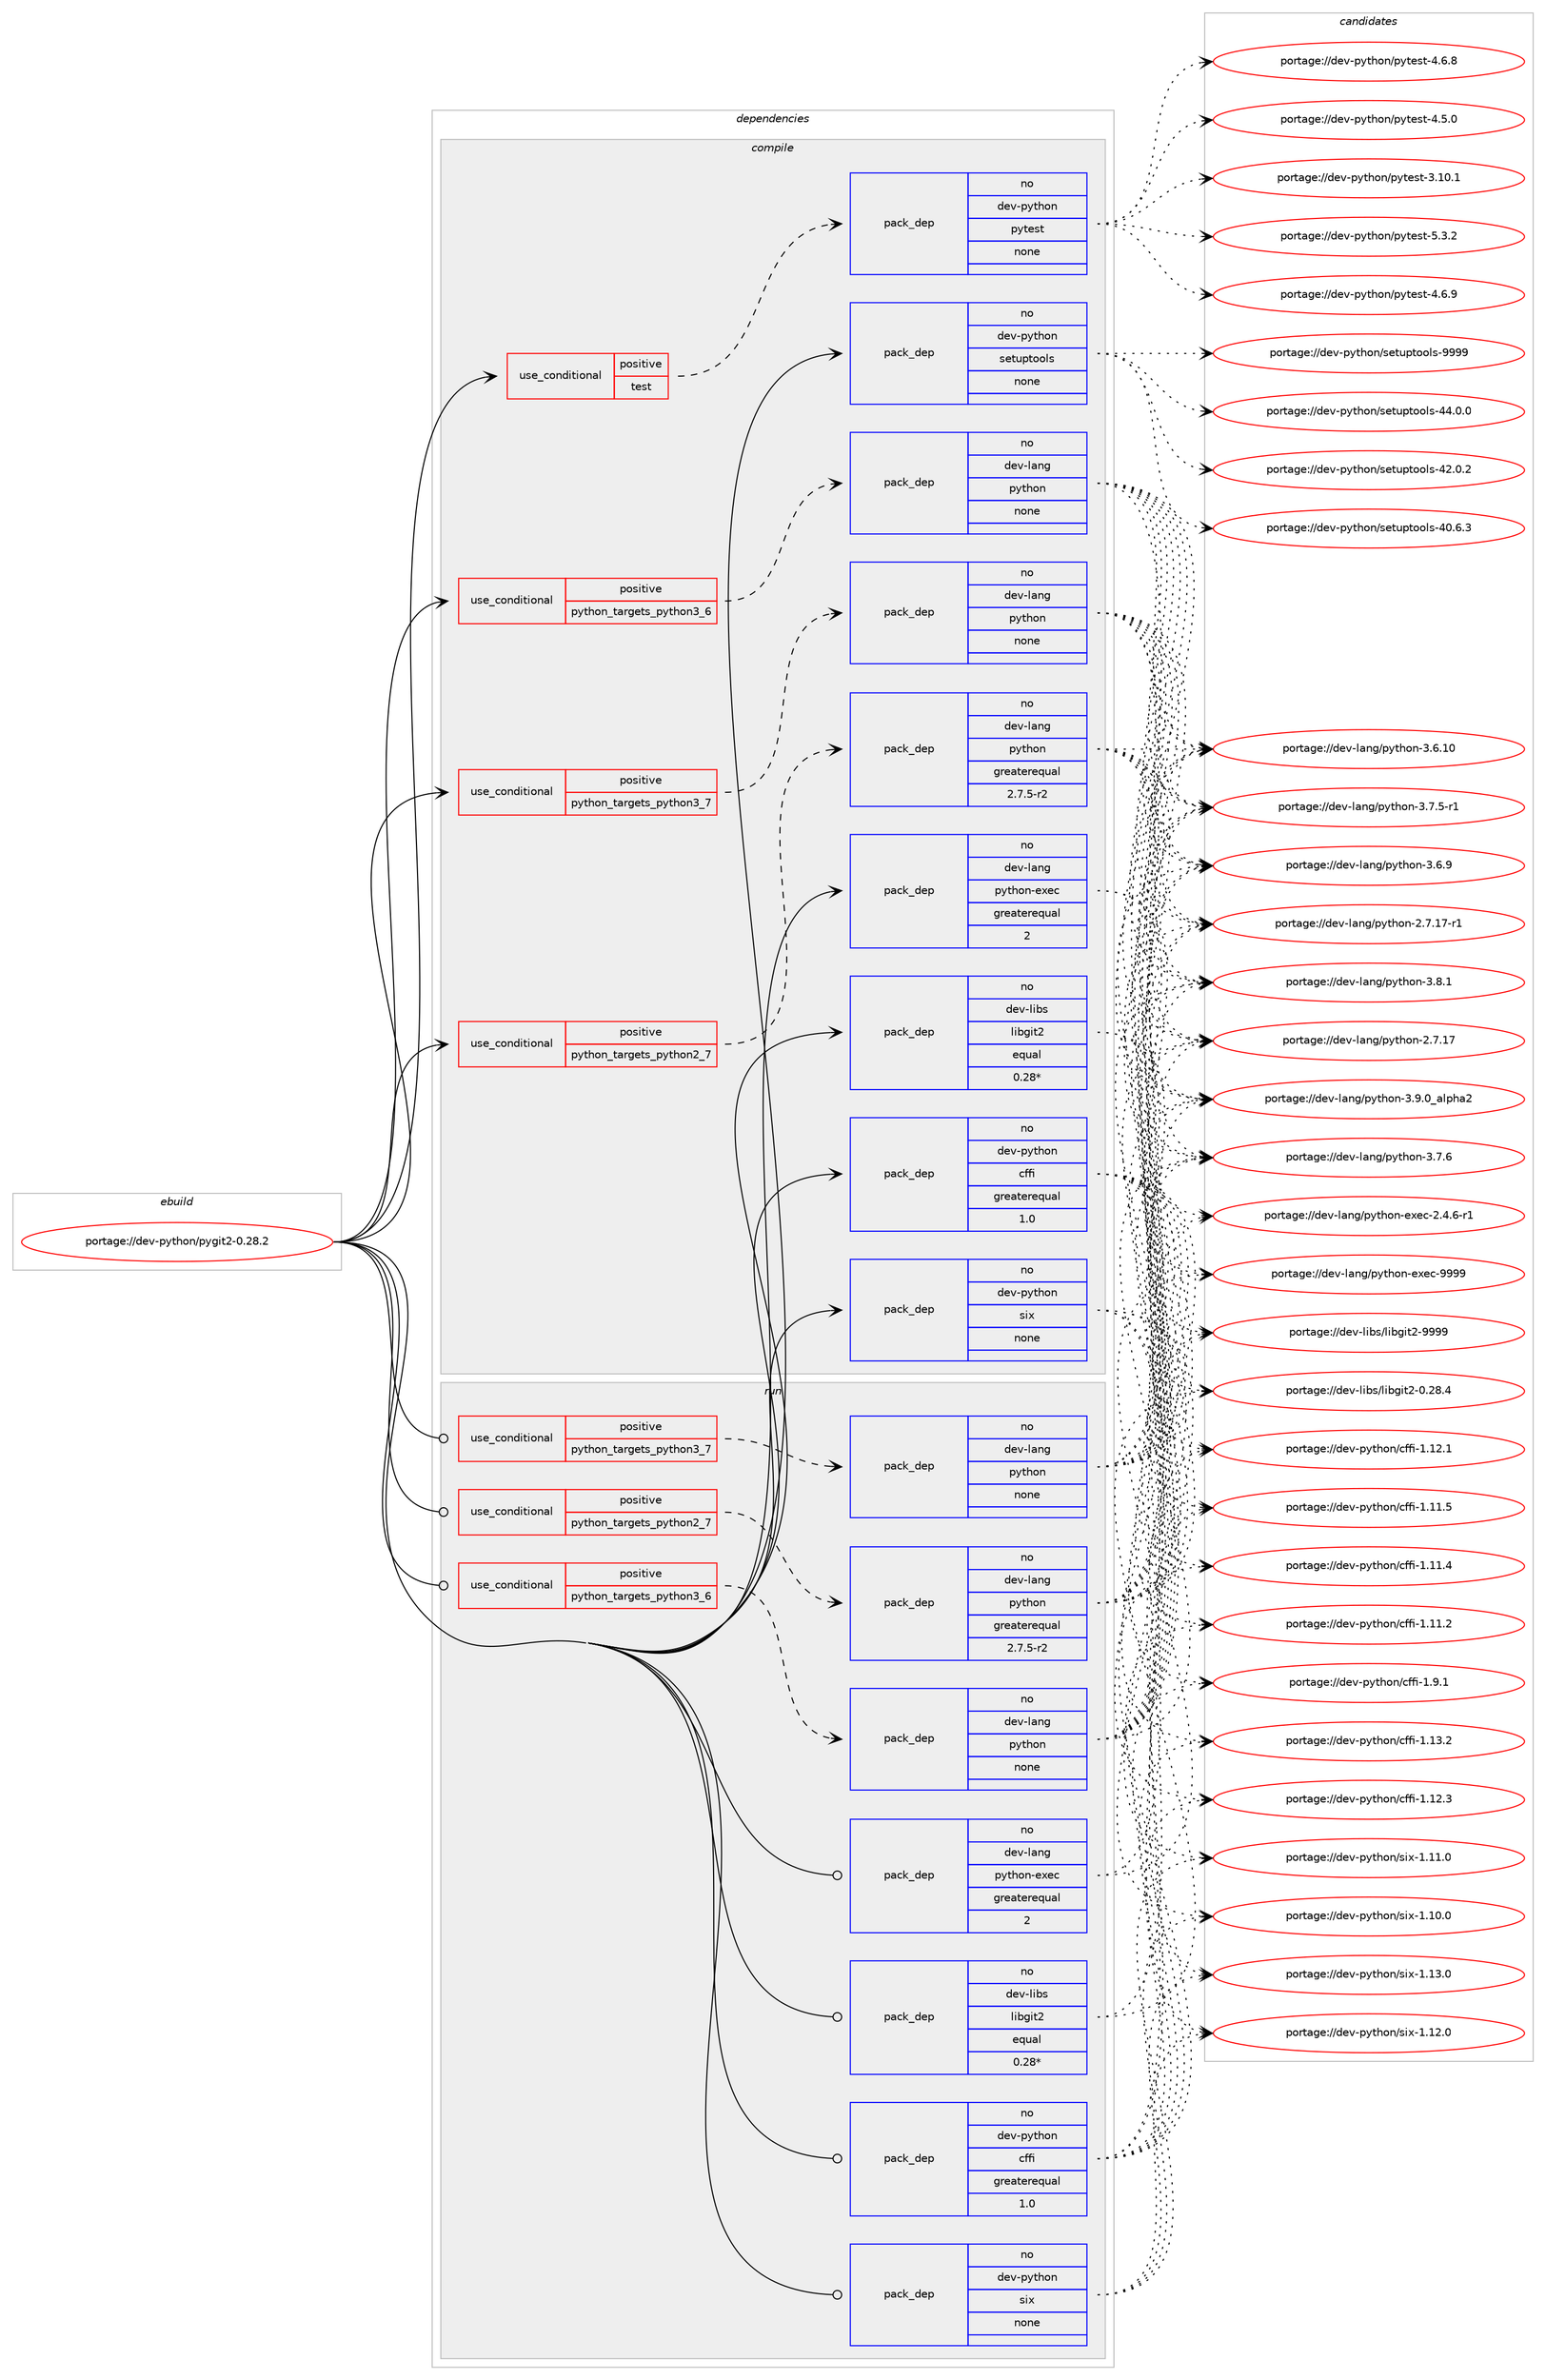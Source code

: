 digraph prolog {

# *************
# Graph options
# *************

newrank=true;
concentrate=true;
compound=true;
graph [rankdir=LR,fontname=Helvetica,fontsize=10,ranksep=1.5];#, ranksep=2.5, nodesep=0.2];
edge  [arrowhead=vee];
node  [fontname=Helvetica,fontsize=10];

# **********
# The ebuild
# **********

subgraph cluster_leftcol {
color=gray;
rank=same;
label=<<i>ebuild</i>>;
id [label="portage://dev-python/pygit2-0.28.2", color=red, width=4, href="../dev-python/pygit2-0.28.2.svg"];
}

# ****************
# The dependencies
# ****************

subgraph cluster_midcol {
color=gray;
label=<<i>dependencies</i>>;
subgraph cluster_compile {
fillcolor="#eeeeee";
style=filled;
label=<<i>compile</i>>;
subgraph cond109451 {
dependency438038 [label=<<TABLE BORDER="0" CELLBORDER="1" CELLSPACING="0" CELLPADDING="4"><TR><TD ROWSPAN="3" CELLPADDING="10">use_conditional</TD></TR><TR><TD>positive</TD></TR><TR><TD>python_targets_python2_7</TD></TR></TABLE>>, shape=none, color=red];
subgraph pack323649 {
dependency438039 [label=<<TABLE BORDER="0" CELLBORDER="1" CELLSPACING="0" CELLPADDING="4" WIDTH="220"><TR><TD ROWSPAN="6" CELLPADDING="30">pack_dep</TD></TR><TR><TD WIDTH="110">no</TD></TR><TR><TD>dev-lang</TD></TR><TR><TD>python</TD></TR><TR><TD>greaterequal</TD></TR><TR><TD>2.7.5-r2</TD></TR></TABLE>>, shape=none, color=blue];
}
dependency438038:e -> dependency438039:w [weight=20,style="dashed",arrowhead="vee"];
}
id:e -> dependency438038:w [weight=20,style="solid",arrowhead="vee"];
subgraph cond109452 {
dependency438040 [label=<<TABLE BORDER="0" CELLBORDER="1" CELLSPACING="0" CELLPADDING="4"><TR><TD ROWSPAN="3" CELLPADDING="10">use_conditional</TD></TR><TR><TD>positive</TD></TR><TR><TD>python_targets_python3_6</TD></TR></TABLE>>, shape=none, color=red];
subgraph pack323650 {
dependency438041 [label=<<TABLE BORDER="0" CELLBORDER="1" CELLSPACING="0" CELLPADDING="4" WIDTH="220"><TR><TD ROWSPAN="6" CELLPADDING="30">pack_dep</TD></TR><TR><TD WIDTH="110">no</TD></TR><TR><TD>dev-lang</TD></TR><TR><TD>python</TD></TR><TR><TD>none</TD></TR><TR><TD></TD></TR></TABLE>>, shape=none, color=blue];
}
dependency438040:e -> dependency438041:w [weight=20,style="dashed",arrowhead="vee"];
}
id:e -> dependency438040:w [weight=20,style="solid",arrowhead="vee"];
subgraph cond109453 {
dependency438042 [label=<<TABLE BORDER="0" CELLBORDER="1" CELLSPACING="0" CELLPADDING="4"><TR><TD ROWSPAN="3" CELLPADDING="10">use_conditional</TD></TR><TR><TD>positive</TD></TR><TR><TD>python_targets_python3_7</TD></TR></TABLE>>, shape=none, color=red];
subgraph pack323651 {
dependency438043 [label=<<TABLE BORDER="0" CELLBORDER="1" CELLSPACING="0" CELLPADDING="4" WIDTH="220"><TR><TD ROWSPAN="6" CELLPADDING="30">pack_dep</TD></TR><TR><TD WIDTH="110">no</TD></TR><TR><TD>dev-lang</TD></TR><TR><TD>python</TD></TR><TR><TD>none</TD></TR><TR><TD></TD></TR></TABLE>>, shape=none, color=blue];
}
dependency438042:e -> dependency438043:w [weight=20,style="dashed",arrowhead="vee"];
}
id:e -> dependency438042:w [weight=20,style="solid",arrowhead="vee"];
subgraph cond109454 {
dependency438044 [label=<<TABLE BORDER="0" CELLBORDER="1" CELLSPACING="0" CELLPADDING="4"><TR><TD ROWSPAN="3" CELLPADDING="10">use_conditional</TD></TR><TR><TD>positive</TD></TR><TR><TD>test</TD></TR></TABLE>>, shape=none, color=red];
subgraph pack323652 {
dependency438045 [label=<<TABLE BORDER="0" CELLBORDER="1" CELLSPACING="0" CELLPADDING="4" WIDTH="220"><TR><TD ROWSPAN="6" CELLPADDING="30">pack_dep</TD></TR><TR><TD WIDTH="110">no</TD></TR><TR><TD>dev-python</TD></TR><TR><TD>pytest</TD></TR><TR><TD>none</TD></TR><TR><TD></TD></TR></TABLE>>, shape=none, color=blue];
}
dependency438044:e -> dependency438045:w [weight=20,style="dashed",arrowhead="vee"];
}
id:e -> dependency438044:w [weight=20,style="solid",arrowhead="vee"];
subgraph pack323653 {
dependency438046 [label=<<TABLE BORDER="0" CELLBORDER="1" CELLSPACING="0" CELLPADDING="4" WIDTH="220"><TR><TD ROWSPAN="6" CELLPADDING="30">pack_dep</TD></TR><TR><TD WIDTH="110">no</TD></TR><TR><TD>dev-lang</TD></TR><TR><TD>python-exec</TD></TR><TR><TD>greaterequal</TD></TR><TR><TD>2</TD></TR></TABLE>>, shape=none, color=blue];
}
id:e -> dependency438046:w [weight=20,style="solid",arrowhead="vee"];
subgraph pack323654 {
dependency438047 [label=<<TABLE BORDER="0" CELLBORDER="1" CELLSPACING="0" CELLPADDING="4" WIDTH="220"><TR><TD ROWSPAN="6" CELLPADDING="30">pack_dep</TD></TR><TR><TD WIDTH="110">no</TD></TR><TR><TD>dev-libs</TD></TR><TR><TD>libgit2</TD></TR><TR><TD>equal</TD></TR><TR><TD>0.28*</TD></TR></TABLE>>, shape=none, color=blue];
}
id:e -> dependency438047:w [weight=20,style="solid",arrowhead="vee"];
subgraph pack323655 {
dependency438048 [label=<<TABLE BORDER="0" CELLBORDER="1" CELLSPACING="0" CELLPADDING="4" WIDTH="220"><TR><TD ROWSPAN="6" CELLPADDING="30">pack_dep</TD></TR><TR><TD WIDTH="110">no</TD></TR><TR><TD>dev-python</TD></TR><TR><TD>cffi</TD></TR><TR><TD>greaterequal</TD></TR><TR><TD>1.0</TD></TR></TABLE>>, shape=none, color=blue];
}
id:e -> dependency438048:w [weight=20,style="solid",arrowhead="vee"];
subgraph pack323656 {
dependency438049 [label=<<TABLE BORDER="0" CELLBORDER="1" CELLSPACING="0" CELLPADDING="4" WIDTH="220"><TR><TD ROWSPAN="6" CELLPADDING="30">pack_dep</TD></TR><TR><TD WIDTH="110">no</TD></TR><TR><TD>dev-python</TD></TR><TR><TD>setuptools</TD></TR><TR><TD>none</TD></TR><TR><TD></TD></TR></TABLE>>, shape=none, color=blue];
}
id:e -> dependency438049:w [weight=20,style="solid",arrowhead="vee"];
subgraph pack323657 {
dependency438050 [label=<<TABLE BORDER="0" CELLBORDER="1" CELLSPACING="0" CELLPADDING="4" WIDTH="220"><TR><TD ROWSPAN="6" CELLPADDING="30">pack_dep</TD></TR><TR><TD WIDTH="110">no</TD></TR><TR><TD>dev-python</TD></TR><TR><TD>six</TD></TR><TR><TD>none</TD></TR><TR><TD></TD></TR></TABLE>>, shape=none, color=blue];
}
id:e -> dependency438050:w [weight=20,style="solid",arrowhead="vee"];
}
subgraph cluster_compileandrun {
fillcolor="#eeeeee";
style=filled;
label=<<i>compile and run</i>>;
}
subgraph cluster_run {
fillcolor="#eeeeee";
style=filled;
label=<<i>run</i>>;
subgraph cond109455 {
dependency438051 [label=<<TABLE BORDER="0" CELLBORDER="1" CELLSPACING="0" CELLPADDING="4"><TR><TD ROWSPAN="3" CELLPADDING="10">use_conditional</TD></TR><TR><TD>positive</TD></TR><TR><TD>python_targets_python2_7</TD></TR></TABLE>>, shape=none, color=red];
subgraph pack323658 {
dependency438052 [label=<<TABLE BORDER="0" CELLBORDER="1" CELLSPACING="0" CELLPADDING="4" WIDTH="220"><TR><TD ROWSPAN="6" CELLPADDING="30">pack_dep</TD></TR><TR><TD WIDTH="110">no</TD></TR><TR><TD>dev-lang</TD></TR><TR><TD>python</TD></TR><TR><TD>greaterequal</TD></TR><TR><TD>2.7.5-r2</TD></TR></TABLE>>, shape=none, color=blue];
}
dependency438051:e -> dependency438052:w [weight=20,style="dashed",arrowhead="vee"];
}
id:e -> dependency438051:w [weight=20,style="solid",arrowhead="odot"];
subgraph cond109456 {
dependency438053 [label=<<TABLE BORDER="0" CELLBORDER="1" CELLSPACING="0" CELLPADDING="4"><TR><TD ROWSPAN="3" CELLPADDING="10">use_conditional</TD></TR><TR><TD>positive</TD></TR><TR><TD>python_targets_python3_6</TD></TR></TABLE>>, shape=none, color=red];
subgraph pack323659 {
dependency438054 [label=<<TABLE BORDER="0" CELLBORDER="1" CELLSPACING="0" CELLPADDING="4" WIDTH="220"><TR><TD ROWSPAN="6" CELLPADDING="30">pack_dep</TD></TR><TR><TD WIDTH="110">no</TD></TR><TR><TD>dev-lang</TD></TR><TR><TD>python</TD></TR><TR><TD>none</TD></TR><TR><TD></TD></TR></TABLE>>, shape=none, color=blue];
}
dependency438053:e -> dependency438054:w [weight=20,style="dashed",arrowhead="vee"];
}
id:e -> dependency438053:w [weight=20,style="solid",arrowhead="odot"];
subgraph cond109457 {
dependency438055 [label=<<TABLE BORDER="0" CELLBORDER="1" CELLSPACING="0" CELLPADDING="4"><TR><TD ROWSPAN="3" CELLPADDING="10">use_conditional</TD></TR><TR><TD>positive</TD></TR><TR><TD>python_targets_python3_7</TD></TR></TABLE>>, shape=none, color=red];
subgraph pack323660 {
dependency438056 [label=<<TABLE BORDER="0" CELLBORDER="1" CELLSPACING="0" CELLPADDING="4" WIDTH="220"><TR><TD ROWSPAN="6" CELLPADDING="30">pack_dep</TD></TR><TR><TD WIDTH="110">no</TD></TR><TR><TD>dev-lang</TD></TR><TR><TD>python</TD></TR><TR><TD>none</TD></TR><TR><TD></TD></TR></TABLE>>, shape=none, color=blue];
}
dependency438055:e -> dependency438056:w [weight=20,style="dashed",arrowhead="vee"];
}
id:e -> dependency438055:w [weight=20,style="solid",arrowhead="odot"];
subgraph pack323661 {
dependency438057 [label=<<TABLE BORDER="0" CELLBORDER="1" CELLSPACING="0" CELLPADDING="4" WIDTH="220"><TR><TD ROWSPAN="6" CELLPADDING="30">pack_dep</TD></TR><TR><TD WIDTH="110">no</TD></TR><TR><TD>dev-lang</TD></TR><TR><TD>python-exec</TD></TR><TR><TD>greaterequal</TD></TR><TR><TD>2</TD></TR></TABLE>>, shape=none, color=blue];
}
id:e -> dependency438057:w [weight=20,style="solid",arrowhead="odot"];
subgraph pack323662 {
dependency438058 [label=<<TABLE BORDER="0" CELLBORDER="1" CELLSPACING="0" CELLPADDING="4" WIDTH="220"><TR><TD ROWSPAN="6" CELLPADDING="30">pack_dep</TD></TR><TR><TD WIDTH="110">no</TD></TR><TR><TD>dev-libs</TD></TR><TR><TD>libgit2</TD></TR><TR><TD>equal</TD></TR><TR><TD>0.28*</TD></TR></TABLE>>, shape=none, color=blue];
}
id:e -> dependency438058:w [weight=20,style="solid",arrowhead="odot"];
subgraph pack323663 {
dependency438059 [label=<<TABLE BORDER="0" CELLBORDER="1" CELLSPACING="0" CELLPADDING="4" WIDTH="220"><TR><TD ROWSPAN="6" CELLPADDING="30">pack_dep</TD></TR><TR><TD WIDTH="110">no</TD></TR><TR><TD>dev-python</TD></TR><TR><TD>cffi</TD></TR><TR><TD>greaterequal</TD></TR><TR><TD>1.0</TD></TR></TABLE>>, shape=none, color=blue];
}
id:e -> dependency438059:w [weight=20,style="solid",arrowhead="odot"];
subgraph pack323664 {
dependency438060 [label=<<TABLE BORDER="0" CELLBORDER="1" CELLSPACING="0" CELLPADDING="4" WIDTH="220"><TR><TD ROWSPAN="6" CELLPADDING="30">pack_dep</TD></TR><TR><TD WIDTH="110">no</TD></TR><TR><TD>dev-python</TD></TR><TR><TD>six</TD></TR><TR><TD>none</TD></TR><TR><TD></TD></TR></TABLE>>, shape=none, color=blue];
}
id:e -> dependency438060:w [weight=20,style="solid",arrowhead="odot"];
}
}

# **************
# The candidates
# **************

subgraph cluster_choices {
rank=same;
color=gray;
label=<<i>candidates</i>>;

subgraph choice323649 {
color=black;
nodesep=1;
choice10010111845108971101034711212111610411111045514657464895971081121049750 [label="portage://dev-lang/python-3.9.0_alpha2", color=red, width=4,href="../dev-lang/python-3.9.0_alpha2.svg"];
choice100101118451089711010347112121116104111110455146564649 [label="portage://dev-lang/python-3.8.1", color=red, width=4,href="../dev-lang/python-3.8.1.svg"];
choice100101118451089711010347112121116104111110455146554654 [label="portage://dev-lang/python-3.7.6", color=red, width=4,href="../dev-lang/python-3.7.6.svg"];
choice1001011184510897110103471121211161041111104551465546534511449 [label="portage://dev-lang/python-3.7.5-r1", color=red, width=4,href="../dev-lang/python-3.7.5-r1.svg"];
choice100101118451089711010347112121116104111110455146544657 [label="portage://dev-lang/python-3.6.9", color=red, width=4,href="../dev-lang/python-3.6.9.svg"];
choice10010111845108971101034711212111610411111045514654464948 [label="portage://dev-lang/python-3.6.10", color=red, width=4,href="../dev-lang/python-3.6.10.svg"];
choice100101118451089711010347112121116104111110455046554649554511449 [label="portage://dev-lang/python-2.7.17-r1", color=red, width=4,href="../dev-lang/python-2.7.17-r1.svg"];
choice10010111845108971101034711212111610411111045504655464955 [label="portage://dev-lang/python-2.7.17", color=red, width=4,href="../dev-lang/python-2.7.17.svg"];
dependency438039:e -> choice10010111845108971101034711212111610411111045514657464895971081121049750:w [style=dotted,weight="100"];
dependency438039:e -> choice100101118451089711010347112121116104111110455146564649:w [style=dotted,weight="100"];
dependency438039:e -> choice100101118451089711010347112121116104111110455146554654:w [style=dotted,weight="100"];
dependency438039:e -> choice1001011184510897110103471121211161041111104551465546534511449:w [style=dotted,weight="100"];
dependency438039:e -> choice100101118451089711010347112121116104111110455146544657:w [style=dotted,weight="100"];
dependency438039:e -> choice10010111845108971101034711212111610411111045514654464948:w [style=dotted,weight="100"];
dependency438039:e -> choice100101118451089711010347112121116104111110455046554649554511449:w [style=dotted,weight="100"];
dependency438039:e -> choice10010111845108971101034711212111610411111045504655464955:w [style=dotted,weight="100"];
}
subgraph choice323650 {
color=black;
nodesep=1;
choice10010111845108971101034711212111610411111045514657464895971081121049750 [label="portage://dev-lang/python-3.9.0_alpha2", color=red, width=4,href="../dev-lang/python-3.9.0_alpha2.svg"];
choice100101118451089711010347112121116104111110455146564649 [label="portage://dev-lang/python-3.8.1", color=red, width=4,href="../dev-lang/python-3.8.1.svg"];
choice100101118451089711010347112121116104111110455146554654 [label="portage://dev-lang/python-3.7.6", color=red, width=4,href="../dev-lang/python-3.7.6.svg"];
choice1001011184510897110103471121211161041111104551465546534511449 [label="portage://dev-lang/python-3.7.5-r1", color=red, width=4,href="../dev-lang/python-3.7.5-r1.svg"];
choice100101118451089711010347112121116104111110455146544657 [label="portage://dev-lang/python-3.6.9", color=red, width=4,href="../dev-lang/python-3.6.9.svg"];
choice10010111845108971101034711212111610411111045514654464948 [label="portage://dev-lang/python-3.6.10", color=red, width=4,href="../dev-lang/python-3.6.10.svg"];
choice100101118451089711010347112121116104111110455046554649554511449 [label="portage://dev-lang/python-2.7.17-r1", color=red, width=4,href="../dev-lang/python-2.7.17-r1.svg"];
choice10010111845108971101034711212111610411111045504655464955 [label="portage://dev-lang/python-2.7.17", color=red, width=4,href="../dev-lang/python-2.7.17.svg"];
dependency438041:e -> choice10010111845108971101034711212111610411111045514657464895971081121049750:w [style=dotted,weight="100"];
dependency438041:e -> choice100101118451089711010347112121116104111110455146564649:w [style=dotted,weight="100"];
dependency438041:e -> choice100101118451089711010347112121116104111110455146554654:w [style=dotted,weight="100"];
dependency438041:e -> choice1001011184510897110103471121211161041111104551465546534511449:w [style=dotted,weight="100"];
dependency438041:e -> choice100101118451089711010347112121116104111110455146544657:w [style=dotted,weight="100"];
dependency438041:e -> choice10010111845108971101034711212111610411111045514654464948:w [style=dotted,weight="100"];
dependency438041:e -> choice100101118451089711010347112121116104111110455046554649554511449:w [style=dotted,weight="100"];
dependency438041:e -> choice10010111845108971101034711212111610411111045504655464955:w [style=dotted,weight="100"];
}
subgraph choice323651 {
color=black;
nodesep=1;
choice10010111845108971101034711212111610411111045514657464895971081121049750 [label="portage://dev-lang/python-3.9.0_alpha2", color=red, width=4,href="../dev-lang/python-3.9.0_alpha2.svg"];
choice100101118451089711010347112121116104111110455146564649 [label="portage://dev-lang/python-3.8.1", color=red, width=4,href="../dev-lang/python-3.8.1.svg"];
choice100101118451089711010347112121116104111110455146554654 [label="portage://dev-lang/python-3.7.6", color=red, width=4,href="../dev-lang/python-3.7.6.svg"];
choice1001011184510897110103471121211161041111104551465546534511449 [label="portage://dev-lang/python-3.7.5-r1", color=red, width=4,href="../dev-lang/python-3.7.5-r1.svg"];
choice100101118451089711010347112121116104111110455146544657 [label="portage://dev-lang/python-3.6.9", color=red, width=4,href="../dev-lang/python-3.6.9.svg"];
choice10010111845108971101034711212111610411111045514654464948 [label="portage://dev-lang/python-3.6.10", color=red, width=4,href="../dev-lang/python-3.6.10.svg"];
choice100101118451089711010347112121116104111110455046554649554511449 [label="portage://dev-lang/python-2.7.17-r1", color=red, width=4,href="../dev-lang/python-2.7.17-r1.svg"];
choice10010111845108971101034711212111610411111045504655464955 [label="portage://dev-lang/python-2.7.17", color=red, width=4,href="../dev-lang/python-2.7.17.svg"];
dependency438043:e -> choice10010111845108971101034711212111610411111045514657464895971081121049750:w [style=dotted,weight="100"];
dependency438043:e -> choice100101118451089711010347112121116104111110455146564649:w [style=dotted,weight="100"];
dependency438043:e -> choice100101118451089711010347112121116104111110455146554654:w [style=dotted,weight="100"];
dependency438043:e -> choice1001011184510897110103471121211161041111104551465546534511449:w [style=dotted,weight="100"];
dependency438043:e -> choice100101118451089711010347112121116104111110455146544657:w [style=dotted,weight="100"];
dependency438043:e -> choice10010111845108971101034711212111610411111045514654464948:w [style=dotted,weight="100"];
dependency438043:e -> choice100101118451089711010347112121116104111110455046554649554511449:w [style=dotted,weight="100"];
dependency438043:e -> choice10010111845108971101034711212111610411111045504655464955:w [style=dotted,weight="100"];
}
subgraph choice323652 {
color=black;
nodesep=1;
choice1001011184511212111610411111047112121116101115116455346514650 [label="portage://dev-python/pytest-5.3.2", color=red, width=4,href="../dev-python/pytest-5.3.2.svg"];
choice1001011184511212111610411111047112121116101115116455246544657 [label="portage://dev-python/pytest-4.6.9", color=red, width=4,href="../dev-python/pytest-4.6.9.svg"];
choice1001011184511212111610411111047112121116101115116455246544656 [label="portage://dev-python/pytest-4.6.8", color=red, width=4,href="../dev-python/pytest-4.6.8.svg"];
choice1001011184511212111610411111047112121116101115116455246534648 [label="portage://dev-python/pytest-4.5.0", color=red, width=4,href="../dev-python/pytest-4.5.0.svg"];
choice100101118451121211161041111104711212111610111511645514649484649 [label="portage://dev-python/pytest-3.10.1", color=red, width=4,href="../dev-python/pytest-3.10.1.svg"];
dependency438045:e -> choice1001011184511212111610411111047112121116101115116455346514650:w [style=dotted,weight="100"];
dependency438045:e -> choice1001011184511212111610411111047112121116101115116455246544657:w [style=dotted,weight="100"];
dependency438045:e -> choice1001011184511212111610411111047112121116101115116455246544656:w [style=dotted,weight="100"];
dependency438045:e -> choice1001011184511212111610411111047112121116101115116455246534648:w [style=dotted,weight="100"];
dependency438045:e -> choice100101118451121211161041111104711212111610111511645514649484649:w [style=dotted,weight="100"];
}
subgraph choice323653 {
color=black;
nodesep=1;
choice10010111845108971101034711212111610411111045101120101994557575757 [label="portage://dev-lang/python-exec-9999", color=red, width=4,href="../dev-lang/python-exec-9999.svg"];
choice10010111845108971101034711212111610411111045101120101994550465246544511449 [label="portage://dev-lang/python-exec-2.4.6-r1", color=red, width=4,href="../dev-lang/python-exec-2.4.6-r1.svg"];
dependency438046:e -> choice10010111845108971101034711212111610411111045101120101994557575757:w [style=dotted,weight="100"];
dependency438046:e -> choice10010111845108971101034711212111610411111045101120101994550465246544511449:w [style=dotted,weight="100"];
}
subgraph choice323654 {
color=black;
nodesep=1;
choice10010111845108105981154710810598103105116504557575757 [label="portage://dev-libs/libgit2-9999", color=red, width=4,href="../dev-libs/libgit2-9999.svg"];
choice100101118451081059811547108105981031051165045484650564652 [label="portage://dev-libs/libgit2-0.28.4", color=red, width=4,href="../dev-libs/libgit2-0.28.4.svg"];
dependency438047:e -> choice10010111845108105981154710810598103105116504557575757:w [style=dotted,weight="100"];
dependency438047:e -> choice100101118451081059811547108105981031051165045484650564652:w [style=dotted,weight="100"];
}
subgraph choice323655 {
color=black;
nodesep=1;
choice100101118451121211161041111104799102102105454946574649 [label="portage://dev-python/cffi-1.9.1", color=red, width=4,href="../dev-python/cffi-1.9.1.svg"];
choice10010111845112121116104111110479910210210545494649514650 [label="portage://dev-python/cffi-1.13.2", color=red, width=4,href="../dev-python/cffi-1.13.2.svg"];
choice10010111845112121116104111110479910210210545494649504651 [label="portage://dev-python/cffi-1.12.3", color=red, width=4,href="../dev-python/cffi-1.12.3.svg"];
choice10010111845112121116104111110479910210210545494649504649 [label="portage://dev-python/cffi-1.12.1", color=red, width=4,href="../dev-python/cffi-1.12.1.svg"];
choice10010111845112121116104111110479910210210545494649494653 [label="portage://dev-python/cffi-1.11.5", color=red, width=4,href="../dev-python/cffi-1.11.5.svg"];
choice10010111845112121116104111110479910210210545494649494652 [label="portage://dev-python/cffi-1.11.4", color=red, width=4,href="../dev-python/cffi-1.11.4.svg"];
choice10010111845112121116104111110479910210210545494649494650 [label="portage://dev-python/cffi-1.11.2", color=red, width=4,href="../dev-python/cffi-1.11.2.svg"];
dependency438048:e -> choice100101118451121211161041111104799102102105454946574649:w [style=dotted,weight="100"];
dependency438048:e -> choice10010111845112121116104111110479910210210545494649514650:w [style=dotted,weight="100"];
dependency438048:e -> choice10010111845112121116104111110479910210210545494649504651:w [style=dotted,weight="100"];
dependency438048:e -> choice10010111845112121116104111110479910210210545494649504649:w [style=dotted,weight="100"];
dependency438048:e -> choice10010111845112121116104111110479910210210545494649494653:w [style=dotted,weight="100"];
dependency438048:e -> choice10010111845112121116104111110479910210210545494649494652:w [style=dotted,weight="100"];
dependency438048:e -> choice10010111845112121116104111110479910210210545494649494650:w [style=dotted,weight="100"];
}
subgraph choice323656 {
color=black;
nodesep=1;
choice10010111845112121116104111110471151011161171121161111111081154557575757 [label="portage://dev-python/setuptools-9999", color=red, width=4,href="../dev-python/setuptools-9999.svg"];
choice100101118451121211161041111104711510111611711211611111110811545525246484648 [label="portage://dev-python/setuptools-44.0.0", color=red, width=4,href="../dev-python/setuptools-44.0.0.svg"];
choice100101118451121211161041111104711510111611711211611111110811545525046484650 [label="portage://dev-python/setuptools-42.0.2", color=red, width=4,href="../dev-python/setuptools-42.0.2.svg"];
choice100101118451121211161041111104711510111611711211611111110811545524846544651 [label="portage://dev-python/setuptools-40.6.3", color=red, width=4,href="../dev-python/setuptools-40.6.3.svg"];
dependency438049:e -> choice10010111845112121116104111110471151011161171121161111111081154557575757:w [style=dotted,weight="100"];
dependency438049:e -> choice100101118451121211161041111104711510111611711211611111110811545525246484648:w [style=dotted,weight="100"];
dependency438049:e -> choice100101118451121211161041111104711510111611711211611111110811545525046484650:w [style=dotted,weight="100"];
dependency438049:e -> choice100101118451121211161041111104711510111611711211611111110811545524846544651:w [style=dotted,weight="100"];
}
subgraph choice323657 {
color=black;
nodesep=1;
choice100101118451121211161041111104711510512045494649514648 [label="portage://dev-python/six-1.13.0", color=red, width=4,href="../dev-python/six-1.13.0.svg"];
choice100101118451121211161041111104711510512045494649504648 [label="portage://dev-python/six-1.12.0", color=red, width=4,href="../dev-python/six-1.12.0.svg"];
choice100101118451121211161041111104711510512045494649494648 [label="portage://dev-python/six-1.11.0", color=red, width=4,href="../dev-python/six-1.11.0.svg"];
choice100101118451121211161041111104711510512045494649484648 [label="portage://dev-python/six-1.10.0", color=red, width=4,href="../dev-python/six-1.10.0.svg"];
dependency438050:e -> choice100101118451121211161041111104711510512045494649514648:w [style=dotted,weight="100"];
dependency438050:e -> choice100101118451121211161041111104711510512045494649504648:w [style=dotted,weight="100"];
dependency438050:e -> choice100101118451121211161041111104711510512045494649494648:w [style=dotted,weight="100"];
dependency438050:e -> choice100101118451121211161041111104711510512045494649484648:w [style=dotted,weight="100"];
}
subgraph choice323658 {
color=black;
nodesep=1;
choice10010111845108971101034711212111610411111045514657464895971081121049750 [label="portage://dev-lang/python-3.9.0_alpha2", color=red, width=4,href="../dev-lang/python-3.9.0_alpha2.svg"];
choice100101118451089711010347112121116104111110455146564649 [label="portage://dev-lang/python-3.8.1", color=red, width=4,href="../dev-lang/python-3.8.1.svg"];
choice100101118451089711010347112121116104111110455146554654 [label="portage://dev-lang/python-3.7.6", color=red, width=4,href="../dev-lang/python-3.7.6.svg"];
choice1001011184510897110103471121211161041111104551465546534511449 [label="portage://dev-lang/python-3.7.5-r1", color=red, width=4,href="../dev-lang/python-3.7.5-r1.svg"];
choice100101118451089711010347112121116104111110455146544657 [label="portage://dev-lang/python-3.6.9", color=red, width=4,href="../dev-lang/python-3.6.9.svg"];
choice10010111845108971101034711212111610411111045514654464948 [label="portage://dev-lang/python-3.6.10", color=red, width=4,href="../dev-lang/python-3.6.10.svg"];
choice100101118451089711010347112121116104111110455046554649554511449 [label="portage://dev-lang/python-2.7.17-r1", color=red, width=4,href="../dev-lang/python-2.7.17-r1.svg"];
choice10010111845108971101034711212111610411111045504655464955 [label="portage://dev-lang/python-2.7.17", color=red, width=4,href="../dev-lang/python-2.7.17.svg"];
dependency438052:e -> choice10010111845108971101034711212111610411111045514657464895971081121049750:w [style=dotted,weight="100"];
dependency438052:e -> choice100101118451089711010347112121116104111110455146564649:w [style=dotted,weight="100"];
dependency438052:e -> choice100101118451089711010347112121116104111110455146554654:w [style=dotted,weight="100"];
dependency438052:e -> choice1001011184510897110103471121211161041111104551465546534511449:w [style=dotted,weight="100"];
dependency438052:e -> choice100101118451089711010347112121116104111110455146544657:w [style=dotted,weight="100"];
dependency438052:e -> choice10010111845108971101034711212111610411111045514654464948:w [style=dotted,weight="100"];
dependency438052:e -> choice100101118451089711010347112121116104111110455046554649554511449:w [style=dotted,weight="100"];
dependency438052:e -> choice10010111845108971101034711212111610411111045504655464955:w [style=dotted,weight="100"];
}
subgraph choice323659 {
color=black;
nodesep=1;
choice10010111845108971101034711212111610411111045514657464895971081121049750 [label="portage://dev-lang/python-3.9.0_alpha2", color=red, width=4,href="../dev-lang/python-3.9.0_alpha2.svg"];
choice100101118451089711010347112121116104111110455146564649 [label="portage://dev-lang/python-3.8.1", color=red, width=4,href="../dev-lang/python-3.8.1.svg"];
choice100101118451089711010347112121116104111110455146554654 [label="portage://dev-lang/python-3.7.6", color=red, width=4,href="../dev-lang/python-3.7.6.svg"];
choice1001011184510897110103471121211161041111104551465546534511449 [label="portage://dev-lang/python-3.7.5-r1", color=red, width=4,href="../dev-lang/python-3.7.5-r1.svg"];
choice100101118451089711010347112121116104111110455146544657 [label="portage://dev-lang/python-3.6.9", color=red, width=4,href="../dev-lang/python-3.6.9.svg"];
choice10010111845108971101034711212111610411111045514654464948 [label="portage://dev-lang/python-3.6.10", color=red, width=4,href="../dev-lang/python-3.6.10.svg"];
choice100101118451089711010347112121116104111110455046554649554511449 [label="portage://dev-lang/python-2.7.17-r1", color=red, width=4,href="../dev-lang/python-2.7.17-r1.svg"];
choice10010111845108971101034711212111610411111045504655464955 [label="portage://dev-lang/python-2.7.17", color=red, width=4,href="../dev-lang/python-2.7.17.svg"];
dependency438054:e -> choice10010111845108971101034711212111610411111045514657464895971081121049750:w [style=dotted,weight="100"];
dependency438054:e -> choice100101118451089711010347112121116104111110455146564649:w [style=dotted,weight="100"];
dependency438054:e -> choice100101118451089711010347112121116104111110455146554654:w [style=dotted,weight="100"];
dependency438054:e -> choice1001011184510897110103471121211161041111104551465546534511449:w [style=dotted,weight="100"];
dependency438054:e -> choice100101118451089711010347112121116104111110455146544657:w [style=dotted,weight="100"];
dependency438054:e -> choice10010111845108971101034711212111610411111045514654464948:w [style=dotted,weight="100"];
dependency438054:e -> choice100101118451089711010347112121116104111110455046554649554511449:w [style=dotted,weight="100"];
dependency438054:e -> choice10010111845108971101034711212111610411111045504655464955:w [style=dotted,weight="100"];
}
subgraph choice323660 {
color=black;
nodesep=1;
choice10010111845108971101034711212111610411111045514657464895971081121049750 [label="portage://dev-lang/python-3.9.0_alpha2", color=red, width=4,href="../dev-lang/python-3.9.0_alpha2.svg"];
choice100101118451089711010347112121116104111110455146564649 [label="portage://dev-lang/python-3.8.1", color=red, width=4,href="../dev-lang/python-3.8.1.svg"];
choice100101118451089711010347112121116104111110455146554654 [label="portage://dev-lang/python-3.7.6", color=red, width=4,href="../dev-lang/python-3.7.6.svg"];
choice1001011184510897110103471121211161041111104551465546534511449 [label="portage://dev-lang/python-3.7.5-r1", color=red, width=4,href="../dev-lang/python-3.7.5-r1.svg"];
choice100101118451089711010347112121116104111110455146544657 [label="portage://dev-lang/python-3.6.9", color=red, width=4,href="../dev-lang/python-3.6.9.svg"];
choice10010111845108971101034711212111610411111045514654464948 [label="portage://dev-lang/python-3.6.10", color=red, width=4,href="../dev-lang/python-3.6.10.svg"];
choice100101118451089711010347112121116104111110455046554649554511449 [label="portage://dev-lang/python-2.7.17-r1", color=red, width=4,href="../dev-lang/python-2.7.17-r1.svg"];
choice10010111845108971101034711212111610411111045504655464955 [label="portage://dev-lang/python-2.7.17", color=red, width=4,href="../dev-lang/python-2.7.17.svg"];
dependency438056:e -> choice10010111845108971101034711212111610411111045514657464895971081121049750:w [style=dotted,weight="100"];
dependency438056:e -> choice100101118451089711010347112121116104111110455146564649:w [style=dotted,weight="100"];
dependency438056:e -> choice100101118451089711010347112121116104111110455146554654:w [style=dotted,weight="100"];
dependency438056:e -> choice1001011184510897110103471121211161041111104551465546534511449:w [style=dotted,weight="100"];
dependency438056:e -> choice100101118451089711010347112121116104111110455146544657:w [style=dotted,weight="100"];
dependency438056:e -> choice10010111845108971101034711212111610411111045514654464948:w [style=dotted,weight="100"];
dependency438056:e -> choice100101118451089711010347112121116104111110455046554649554511449:w [style=dotted,weight="100"];
dependency438056:e -> choice10010111845108971101034711212111610411111045504655464955:w [style=dotted,weight="100"];
}
subgraph choice323661 {
color=black;
nodesep=1;
choice10010111845108971101034711212111610411111045101120101994557575757 [label="portage://dev-lang/python-exec-9999", color=red, width=4,href="../dev-lang/python-exec-9999.svg"];
choice10010111845108971101034711212111610411111045101120101994550465246544511449 [label="portage://dev-lang/python-exec-2.4.6-r1", color=red, width=4,href="../dev-lang/python-exec-2.4.6-r1.svg"];
dependency438057:e -> choice10010111845108971101034711212111610411111045101120101994557575757:w [style=dotted,weight="100"];
dependency438057:e -> choice10010111845108971101034711212111610411111045101120101994550465246544511449:w [style=dotted,weight="100"];
}
subgraph choice323662 {
color=black;
nodesep=1;
choice10010111845108105981154710810598103105116504557575757 [label="portage://dev-libs/libgit2-9999", color=red, width=4,href="../dev-libs/libgit2-9999.svg"];
choice100101118451081059811547108105981031051165045484650564652 [label="portage://dev-libs/libgit2-0.28.4", color=red, width=4,href="../dev-libs/libgit2-0.28.4.svg"];
dependency438058:e -> choice10010111845108105981154710810598103105116504557575757:w [style=dotted,weight="100"];
dependency438058:e -> choice100101118451081059811547108105981031051165045484650564652:w [style=dotted,weight="100"];
}
subgraph choice323663 {
color=black;
nodesep=1;
choice100101118451121211161041111104799102102105454946574649 [label="portage://dev-python/cffi-1.9.1", color=red, width=4,href="../dev-python/cffi-1.9.1.svg"];
choice10010111845112121116104111110479910210210545494649514650 [label="portage://dev-python/cffi-1.13.2", color=red, width=4,href="../dev-python/cffi-1.13.2.svg"];
choice10010111845112121116104111110479910210210545494649504651 [label="portage://dev-python/cffi-1.12.3", color=red, width=4,href="../dev-python/cffi-1.12.3.svg"];
choice10010111845112121116104111110479910210210545494649504649 [label="portage://dev-python/cffi-1.12.1", color=red, width=4,href="../dev-python/cffi-1.12.1.svg"];
choice10010111845112121116104111110479910210210545494649494653 [label="portage://dev-python/cffi-1.11.5", color=red, width=4,href="../dev-python/cffi-1.11.5.svg"];
choice10010111845112121116104111110479910210210545494649494652 [label="portage://dev-python/cffi-1.11.4", color=red, width=4,href="../dev-python/cffi-1.11.4.svg"];
choice10010111845112121116104111110479910210210545494649494650 [label="portage://dev-python/cffi-1.11.2", color=red, width=4,href="../dev-python/cffi-1.11.2.svg"];
dependency438059:e -> choice100101118451121211161041111104799102102105454946574649:w [style=dotted,weight="100"];
dependency438059:e -> choice10010111845112121116104111110479910210210545494649514650:w [style=dotted,weight="100"];
dependency438059:e -> choice10010111845112121116104111110479910210210545494649504651:w [style=dotted,weight="100"];
dependency438059:e -> choice10010111845112121116104111110479910210210545494649504649:w [style=dotted,weight="100"];
dependency438059:e -> choice10010111845112121116104111110479910210210545494649494653:w [style=dotted,weight="100"];
dependency438059:e -> choice10010111845112121116104111110479910210210545494649494652:w [style=dotted,weight="100"];
dependency438059:e -> choice10010111845112121116104111110479910210210545494649494650:w [style=dotted,weight="100"];
}
subgraph choice323664 {
color=black;
nodesep=1;
choice100101118451121211161041111104711510512045494649514648 [label="portage://dev-python/six-1.13.0", color=red, width=4,href="../dev-python/six-1.13.0.svg"];
choice100101118451121211161041111104711510512045494649504648 [label="portage://dev-python/six-1.12.0", color=red, width=4,href="../dev-python/six-1.12.0.svg"];
choice100101118451121211161041111104711510512045494649494648 [label="portage://dev-python/six-1.11.0", color=red, width=4,href="../dev-python/six-1.11.0.svg"];
choice100101118451121211161041111104711510512045494649484648 [label="portage://dev-python/six-1.10.0", color=red, width=4,href="../dev-python/six-1.10.0.svg"];
dependency438060:e -> choice100101118451121211161041111104711510512045494649514648:w [style=dotted,weight="100"];
dependency438060:e -> choice100101118451121211161041111104711510512045494649504648:w [style=dotted,weight="100"];
dependency438060:e -> choice100101118451121211161041111104711510512045494649494648:w [style=dotted,weight="100"];
dependency438060:e -> choice100101118451121211161041111104711510512045494649484648:w [style=dotted,weight="100"];
}
}

}
